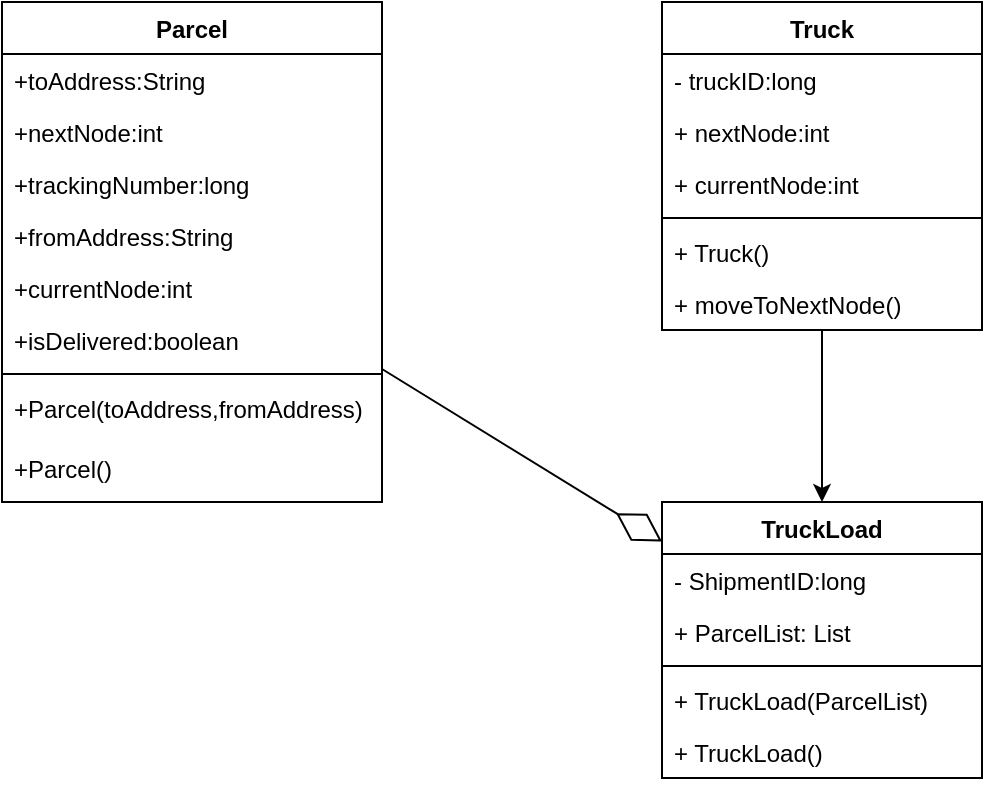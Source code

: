 <mxfile version="17.3.0" type="github">
  <diagram id="C5RBs43oDa-KdzZeNtuy" name="Page-1">
    <mxGraphModel dx="460" dy="748" grid="1" gridSize="10" guides="1" tooltips="1" connect="1" arrows="1" fold="1" page="1" pageScale="1" pageWidth="827" pageHeight="1169" math="0" shadow="0">
      <root>
        <mxCell id="WIyWlLk6GJQsqaUBKTNV-0" />
        <mxCell id="WIyWlLk6GJQsqaUBKTNV-1" parent="WIyWlLk6GJQsqaUBKTNV-0" />
        <mxCell id="_t7eh_RpK8XlhsKC9bGU-9" value="Parcel" style="swimlane;fontStyle=1;align=center;verticalAlign=top;childLayout=stackLayout;horizontal=1;startSize=26;horizontalStack=0;resizeParent=1;resizeParentMax=0;resizeLast=0;collapsible=1;marginBottom=0;" vertex="1" parent="WIyWlLk6GJQsqaUBKTNV-1">
          <mxGeometry x="30" y="90" width="190" height="250" as="geometry" />
        </mxCell>
        <mxCell id="_t7eh_RpK8XlhsKC9bGU-3" value="+toAddress:String" style="text;strokeColor=none;fillColor=none;align=left;verticalAlign=top;spacingLeft=4;spacingRight=4;overflow=hidden;rotatable=0;points=[[0,0.5],[1,0.5]];portConstraint=eastwest;" vertex="1" parent="_t7eh_RpK8XlhsKC9bGU-9">
          <mxGeometry y="26" width="190" height="26" as="geometry" />
        </mxCell>
        <mxCell id="_t7eh_RpK8XlhsKC9bGU-6" value="+nextNode:int" style="text;strokeColor=none;fillColor=none;align=left;verticalAlign=top;spacingLeft=4;spacingRight=4;overflow=hidden;rotatable=0;points=[[0,0.5],[1,0.5]];portConstraint=eastwest;" vertex="1" parent="_t7eh_RpK8XlhsKC9bGU-9">
          <mxGeometry y="52" width="190" height="26" as="geometry" />
        </mxCell>
        <mxCell id="_t7eh_RpK8XlhsKC9bGU-8" value="+trackingNumber:long" style="text;strokeColor=none;fillColor=none;align=left;verticalAlign=top;spacingLeft=4;spacingRight=4;overflow=hidden;rotatable=0;points=[[0,0.5],[1,0.5]];portConstraint=eastwest;" vertex="1" parent="_t7eh_RpK8XlhsKC9bGU-9">
          <mxGeometry y="78" width="190" height="26" as="geometry" />
        </mxCell>
        <mxCell id="_t7eh_RpK8XlhsKC9bGU-4" value="+fromAddress:String" style="text;strokeColor=none;fillColor=none;align=left;verticalAlign=top;spacingLeft=4;spacingRight=4;overflow=hidden;rotatable=0;points=[[0,0.5],[1,0.5]];portConstraint=eastwest;" vertex="1" parent="_t7eh_RpK8XlhsKC9bGU-9">
          <mxGeometry y="104" width="190" height="26" as="geometry" />
        </mxCell>
        <mxCell id="_t7eh_RpK8XlhsKC9bGU-5" value="+currentNode:int" style="text;strokeColor=none;fillColor=none;align=left;verticalAlign=top;spacingLeft=4;spacingRight=4;overflow=hidden;rotatable=0;points=[[0,0.5],[1,0.5]];portConstraint=eastwest;" vertex="1" parent="_t7eh_RpK8XlhsKC9bGU-9">
          <mxGeometry y="130" width="190" height="26" as="geometry" />
        </mxCell>
        <mxCell id="_t7eh_RpK8XlhsKC9bGU-7" value="+isDelivered:boolean" style="text;strokeColor=none;fillColor=none;align=left;verticalAlign=top;spacingLeft=4;spacingRight=4;overflow=hidden;rotatable=0;points=[[0,0.5],[1,0.5]];portConstraint=eastwest;" vertex="1" parent="_t7eh_RpK8XlhsKC9bGU-9">
          <mxGeometry y="156" width="190" height="26" as="geometry" />
        </mxCell>
        <mxCell id="_t7eh_RpK8XlhsKC9bGU-11" value="" style="line;strokeWidth=1;fillColor=none;align=left;verticalAlign=middle;spacingTop=-1;spacingLeft=3;spacingRight=3;rotatable=0;labelPosition=right;points=[];portConstraint=eastwest;" vertex="1" parent="_t7eh_RpK8XlhsKC9bGU-9">
          <mxGeometry y="182" width="190" height="8" as="geometry" />
        </mxCell>
        <mxCell id="_t7eh_RpK8XlhsKC9bGU-12" value="+Parcel(toAddress,fromAddress)" style="text;strokeColor=none;fillColor=none;align=left;verticalAlign=top;spacingLeft=4;spacingRight=4;overflow=hidden;rotatable=0;points=[[0,0.5],[1,0.5]];portConstraint=eastwest;whiteSpace=wrap;" vertex="1" parent="_t7eh_RpK8XlhsKC9bGU-9">
          <mxGeometry y="190" width="190" height="30" as="geometry" />
        </mxCell>
        <mxCell id="_t7eh_RpK8XlhsKC9bGU-13" value="+Parcel()" style="text;strokeColor=none;fillColor=none;align=left;verticalAlign=top;spacingLeft=4;spacingRight=4;overflow=hidden;rotatable=0;points=[[0,0.5],[1,0.5]];portConstraint=eastwest;whiteSpace=wrap;" vertex="1" parent="_t7eh_RpK8XlhsKC9bGU-9">
          <mxGeometry y="220" width="190" height="30" as="geometry" />
        </mxCell>
        <mxCell id="_t7eh_RpK8XlhsKC9bGU-39" value="" style="edgeStyle=orthogonalEdgeStyle;rounded=0;orthogonalLoop=1;jettySize=auto;html=1;" edge="1" parent="WIyWlLk6GJQsqaUBKTNV-1" source="_t7eh_RpK8XlhsKC9bGU-25" target="_t7eh_RpK8XlhsKC9bGU-32">
          <mxGeometry relative="1" as="geometry" />
        </mxCell>
        <mxCell id="_t7eh_RpK8XlhsKC9bGU-25" value="Truck" style="swimlane;fontStyle=1;align=center;verticalAlign=top;childLayout=stackLayout;horizontal=1;startSize=26;horizontalStack=0;resizeParent=1;resizeParentMax=0;resizeLast=0;collapsible=1;marginBottom=0;" vertex="1" parent="WIyWlLk6GJQsqaUBKTNV-1">
          <mxGeometry x="360" y="90" width="160" height="164" as="geometry" />
        </mxCell>
        <mxCell id="_t7eh_RpK8XlhsKC9bGU-26" value="- truckID:long" style="text;strokeColor=none;fillColor=none;align=left;verticalAlign=top;spacingLeft=4;spacingRight=4;overflow=hidden;rotatable=0;points=[[0,0.5],[1,0.5]];portConstraint=eastwest;" vertex="1" parent="_t7eh_RpK8XlhsKC9bGU-25">
          <mxGeometry y="26" width="160" height="26" as="geometry" />
        </mxCell>
        <mxCell id="_t7eh_RpK8XlhsKC9bGU-29" value="+ nextNode:int" style="text;strokeColor=none;fillColor=none;align=left;verticalAlign=top;spacingLeft=4;spacingRight=4;overflow=hidden;rotatable=0;points=[[0,0.5],[1,0.5]];portConstraint=eastwest;" vertex="1" parent="_t7eh_RpK8XlhsKC9bGU-25">
          <mxGeometry y="52" width="160" height="26" as="geometry" />
        </mxCell>
        <mxCell id="_t7eh_RpK8XlhsKC9bGU-30" value="+ currentNode:int" style="text;strokeColor=none;fillColor=none;align=left;verticalAlign=top;spacingLeft=4;spacingRight=4;overflow=hidden;rotatable=0;points=[[0,0.5],[1,0.5]];portConstraint=eastwest;" vertex="1" parent="_t7eh_RpK8XlhsKC9bGU-25">
          <mxGeometry y="78" width="160" height="26" as="geometry" />
        </mxCell>
        <mxCell id="_t7eh_RpK8XlhsKC9bGU-27" value="" style="line;strokeWidth=1;fillColor=none;align=left;verticalAlign=middle;spacingTop=-1;spacingLeft=3;spacingRight=3;rotatable=0;labelPosition=right;points=[];portConstraint=eastwest;" vertex="1" parent="_t7eh_RpK8XlhsKC9bGU-25">
          <mxGeometry y="104" width="160" height="8" as="geometry" />
        </mxCell>
        <mxCell id="_t7eh_RpK8XlhsKC9bGU-31" value="+ Truck()" style="text;strokeColor=none;fillColor=none;align=left;verticalAlign=top;spacingLeft=4;spacingRight=4;overflow=hidden;rotatable=0;points=[[0,0.5],[1,0.5]];portConstraint=eastwest;" vertex="1" parent="_t7eh_RpK8XlhsKC9bGU-25">
          <mxGeometry y="112" width="160" height="26" as="geometry" />
        </mxCell>
        <mxCell id="_t7eh_RpK8XlhsKC9bGU-28" value="+ moveToNextNode()" style="text;strokeColor=none;fillColor=none;align=left;verticalAlign=top;spacingLeft=4;spacingRight=4;overflow=hidden;rotatable=0;points=[[0,0.5],[1,0.5]];portConstraint=eastwest;" vertex="1" parent="_t7eh_RpK8XlhsKC9bGU-25">
          <mxGeometry y="138" width="160" height="26" as="geometry" />
        </mxCell>
        <mxCell id="_t7eh_RpK8XlhsKC9bGU-32" value="TruckLoad" style="swimlane;fontStyle=1;align=center;verticalAlign=top;childLayout=stackLayout;horizontal=1;startSize=26;horizontalStack=0;resizeParent=1;resizeParentMax=0;resizeLast=0;collapsible=1;marginBottom=0;" vertex="1" parent="WIyWlLk6GJQsqaUBKTNV-1">
          <mxGeometry x="360" y="340" width="160" height="138" as="geometry" />
        </mxCell>
        <mxCell id="_t7eh_RpK8XlhsKC9bGU-33" value="- ShipmentID:long" style="text;strokeColor=none;fillColor=none;align=left;verticalAlign=top;spacingLeft=4;spacingRight=4;overflow=hidden;rotatable=0;points=[[0,0.5],[1,0.5]];portConstraint=eastwest;" vertex="1" parent="_t7eh_RpK8XlhsKC9bGU-32">
          <mxGeometry y="26" width="160" height="26" as="geometry" />
        </mxCell>
        <mxCell id="_t7eh_RpK8XlhsKC9bGU-34" value="+ ParcelList: List" style="text;strokeColor=none;fillColor=none;align=left;verticalAlign=top;spacingLeft=4;spacingRight=4;overflow=hidden;rotatable=0;points=[[0,0.5],[1,0.5]];portConstraint=eastwest;" vertex="1" parent="_t7eh_RpK8XlhsKC9bGU-32">
          <mxGeometry y="52" width="160" height="26" as="geometry" />
        </mxCell>
        <mxCell id="_t7eh_RpK8XlhsKC9bGU-36" value="" style="line;strokeWidth=1;fillColor=none;align=left;verticalAlign=middle;spacingTop=-1;spacingLeft=3;spacingRight=3;rotatable=0;labelPosition=right;points=[];portConstraint=eastwest;" vertex="1" parent="_t7eh_RpK8XlhsKC9bGU-32">
          <mxGeometry y="78" width="160" height="8" as="geometry" />
        </mxCell>
        <mxCell id="_t7eh_RpK8XlhsKC9bGU-38" value="+ TruckLoad(ParcelList)" style="text;strokeColor=none;fillColor=none;align=left;verticalAlign=top;spacingLeft=4;spacingRight=4;overflow=hidden;rotatable=0;points=[[0,0.5],[1,0.5]];portConstraint=eastwest;" vertex="1" parent="_t7eh_RpK8XlhsKC9bGU-32">
          <mxGeometry y="86" width="160" height="26" as="geometry" />
        </mxCell>
        <mxCell id="_t7eh_RpK8XlhsKC9bGU-41" value="+ TruckLoad()" style="text;strokeColor=none;fillColor=none;align=left;verticalAlign=top;spacingLeft=4;spacingRight=4;overflow=hidden;rotatable=0;points=[[0,0.5],[1,0.5]];portConstraint=eastwest;" vertex="1" parent="_t7eh_RpK8XlhsKC9bGU-32">
          <mxGeometry y="112" width="160" height="26" as="geometry" />
        </mxCell>
        <mxCell id="_t7eh_RpK8XlhsKC9bGU-43" value="" style="endArrow=diamondThin;endFill=0;endSize=24;html=1;rounded=0;" edge="1" parent="WIyWlLk6GJQsqaUBKTNV-1" source="_t7eh_RpK8XlhsKC9bGU-9" target="_t7eh_RpK8XlhsKC9bGU-32">
          <mxGeometry width="160" relative="1" as="geometry">
            <mxPoint x="120" y="320" as="sourcePoint" />
            <mxPoint x="280" y="320" as="targetPoint" />
          </mxGeometry>
        </mxCell>
      </root>
    </mxGraphModel>
  </diagram>
</mxfile>
